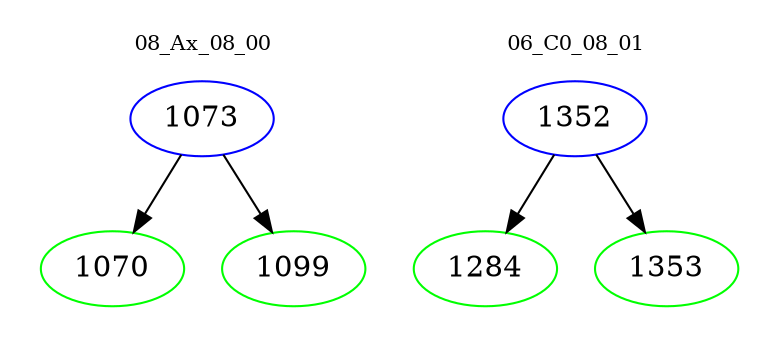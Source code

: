 digraph{
subgraph cluster_0 {
color = white
label = "08_Ax_08_00";
fontsize=10;
T0_1073 [label="1073", color="blue"]
T0_1073 -> T0_1070 [color="black"]
T0_1070 [label="1070", color="green"]
T0_1073 -> T0_1099 [color="black"]
T0_1099 [label="1099", color="green"]
}
subgraph cluster_1 {
color = white
label = "06_C0_08_01";
fontsize=10;
T1_1352 [label="1352", color="blue"]
T1_1352 -> T1_1284 [color="black"]
T1_1284 [label="1284", color="green"]
T1_1352 -> T1_1353 [color="black"]
T1_1353 [label="1353", color="green"]
}
}
